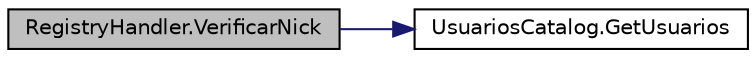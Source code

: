 digraph "RegistryHandler.VerificarNick"
{
 // INTERACTIVE_SVG=YES
 // LATEX_PDF_SIZE
  edge [fontname="Helvetica",fontsize="10",labelfontname="Helvetica",labelfontsize="10"];
  node [fontname="Helvetica",fontsize="10",shape=record];
  rankdir="LR";
  Node1 [label="RegistryHandler.VerificarNick",height=0.2,width=0.4,color="black", fillcolor="grey75", style="filled", fontcolor="black",tooltip="Método para verificar el nickname de un Usuario."];
  Node1 -> Node2 [color="midnightblue",fontsize="10",style="solid",fontname="Helvetica"];
  Node2 [label="UsuariosCatalog.GetUsuarios",height=0.2,width=0.4,color="black", fillcolor="white", style="filled",URL="$classUsuariosCatalog.html#a8e094f4767408bb913048cda08568886",tooltip="Método para conocer los usuarios."];
}
